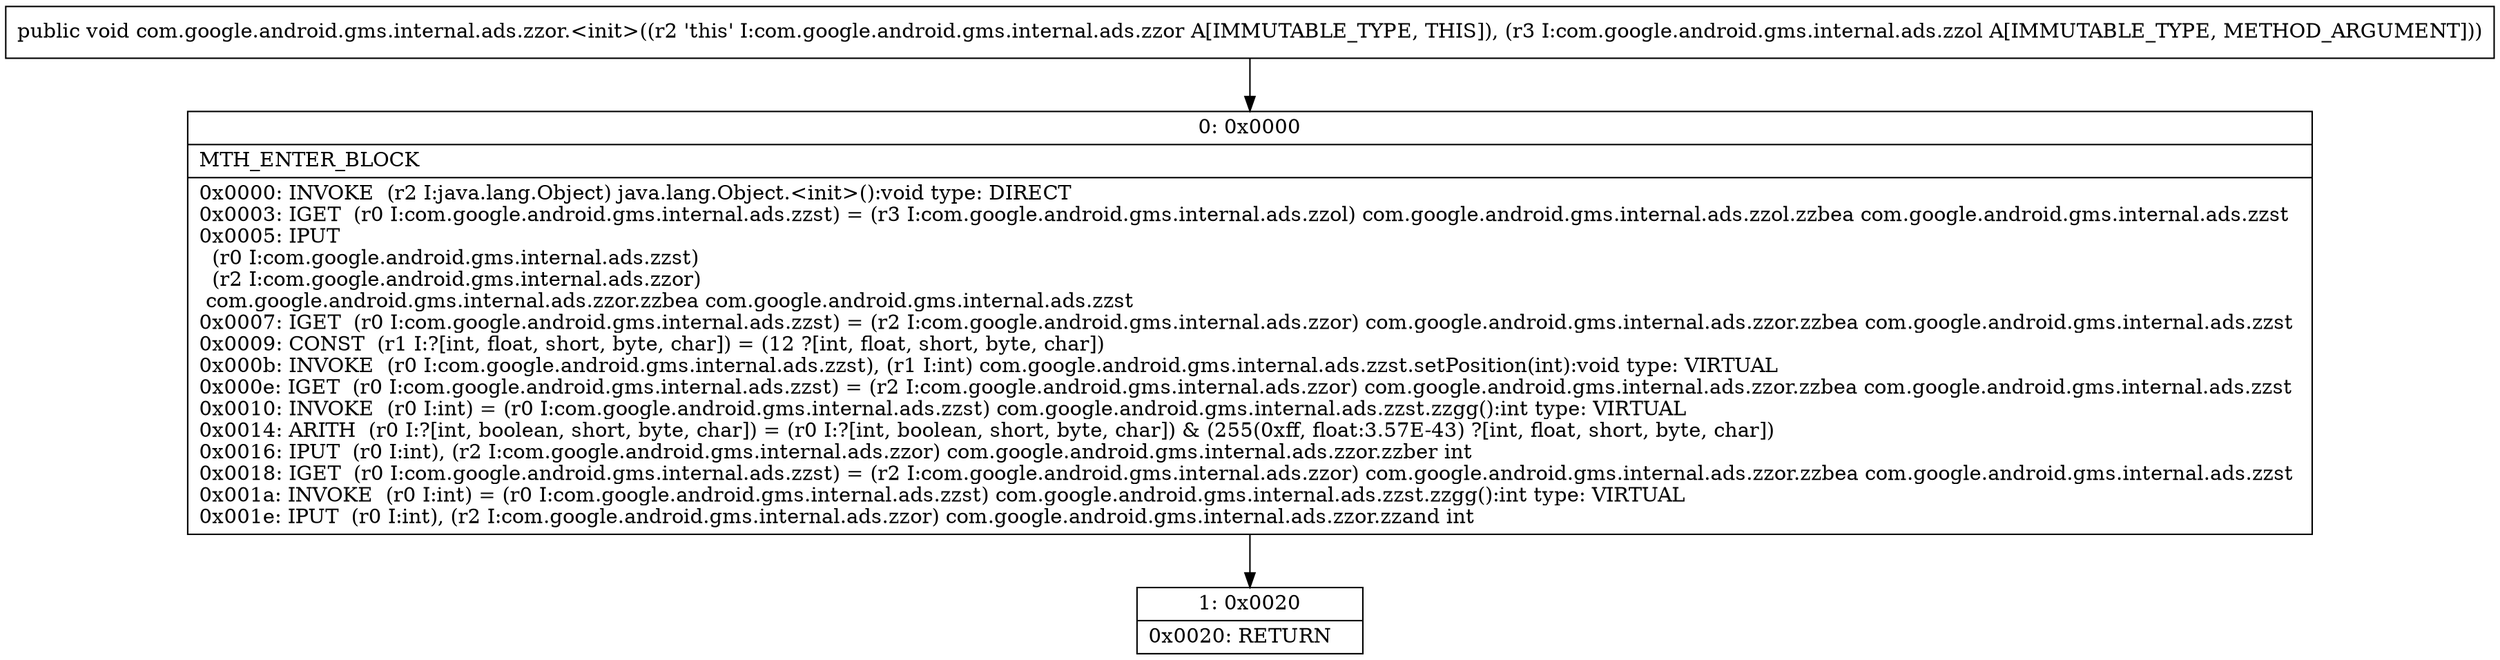 digraph "CFG forcom.google.android.gms.internal.ads.zzor.\<init\>(Lcom\/google\/android\/gms\/internal\/ads\/zzol;)V" {
Node_0 [shape=record,label="{0\:\ 0x0000|MTH_ENTER_BLOCK\l|0x0000: INVOKE  (r2 I:java.lang.Object) java.lang.Object.\<init\>():void type: DIRECT \l0x0003: IGET  (r0 I:com.google.android.gms.internal.ads.zzst) = (r3 I:com.google.android.gms.internal.ads.zzol) com.google.android.gms.internal.ads.zzol.zzbea com.google.android.gms.internal.ads.zzst \l0x0005: IPUT  \l  (r0 I:com.google.android.gms.internal.ads.zzst)\l  (r2 I:com.google.android.gms.internal.ads.zzor)\l com.google.android.gms.internal.ads.zzor.zzbea com.google.android.gms.internal.ads.zzst \l0x0007: IGET  (r0 I:com.google.android.gms.internal.ads.zzst) = (r2 I:com.google.android.gms.internal.ads.zzor) com.google.android.gms.internal.ads.zzor.zzbea com.google.android.gms.internal.ads.zzst \l0x0009: CONST  (r1 I:?[int, float, short, byte, char]) = (12 ?[int, float, short, byte, char]) \l0x000b: INVOKE  (r0 I:com.google.android.gms.internal.ads.zzst), (r1 I:int) com.google.android.gms.internal.ads.zzst.setPosition(int):void type: VIRTUAL \l0x000e: IGET  (r0 I:com.google.android.gms.internal.ads.zzst) = (r2 I:com.google.android.gms.internal.ads.zzor) com.google.android.gms.internal.ads.zzor.zzbea com.google.android.gms.internal.ads.zzst \l0x0010: INVOKE  (r0 I:int) = (r0 I:com.google.android.gms.internal.ads.zzst) com.google.android.gms.internal.ads.zzst.zzgg():int type: VIRTUAL \l0x0014: ARITH  (r0 I:?[int, boolean, short, byte, char]) = (r0 I:?[int, boolean, short, byte, char]) & (255(0xff, float:3.57E\-43) ?[int, float, short, byte, char]) \l0x0016: IPUT  (r0 I:int), (r2 I:com.google.android.gms.internal.ads.zzor) com.google.android.gms.internal.ads.zzor.zzber int \l0x0018: IGET  (r0 I:com.google.android.gms.internal.ads.zzst) = (r2 I:com.google.android.gms.internal.ads.zzor) com.google.android.gms.internal.ads.zzor.zzbea com.google.android.gms.internal.ads.zzst \l0x001a: INVOKE  (r0 I:int) = (r0 I:com.google.android.gms.internal.ads.zzst) com.google.android.gms.internal.ads.zzst.zzgg():int type: VIRTUAL \l0x001e: IPUT  (r0 I:int), (r2 I:com.google.android.gms.internal.ads.zzor) com.google.android.gms.internal.ads.zzor.zzand int \l}"];
Node_1 [shape=record,label="{1\:\ 0x0020|0x0020: RETURN   \l}"];
MethodNode[shape=record,label="{public void com.google.android.gms.internal.ads.zzor.\<init\>((r2 'this' I:com.google.android.gms.internal.ads.zzor A[IMMUTABLE_TYPE, THIS]), (r3 I:com.google.android.gms.internal.ads.zzol A[IMMUTABLE_TYPE, METHOD_ARGUMENT])) }"];
MethodNode -> Node_0;
Node_0 -> Node_1;
}

